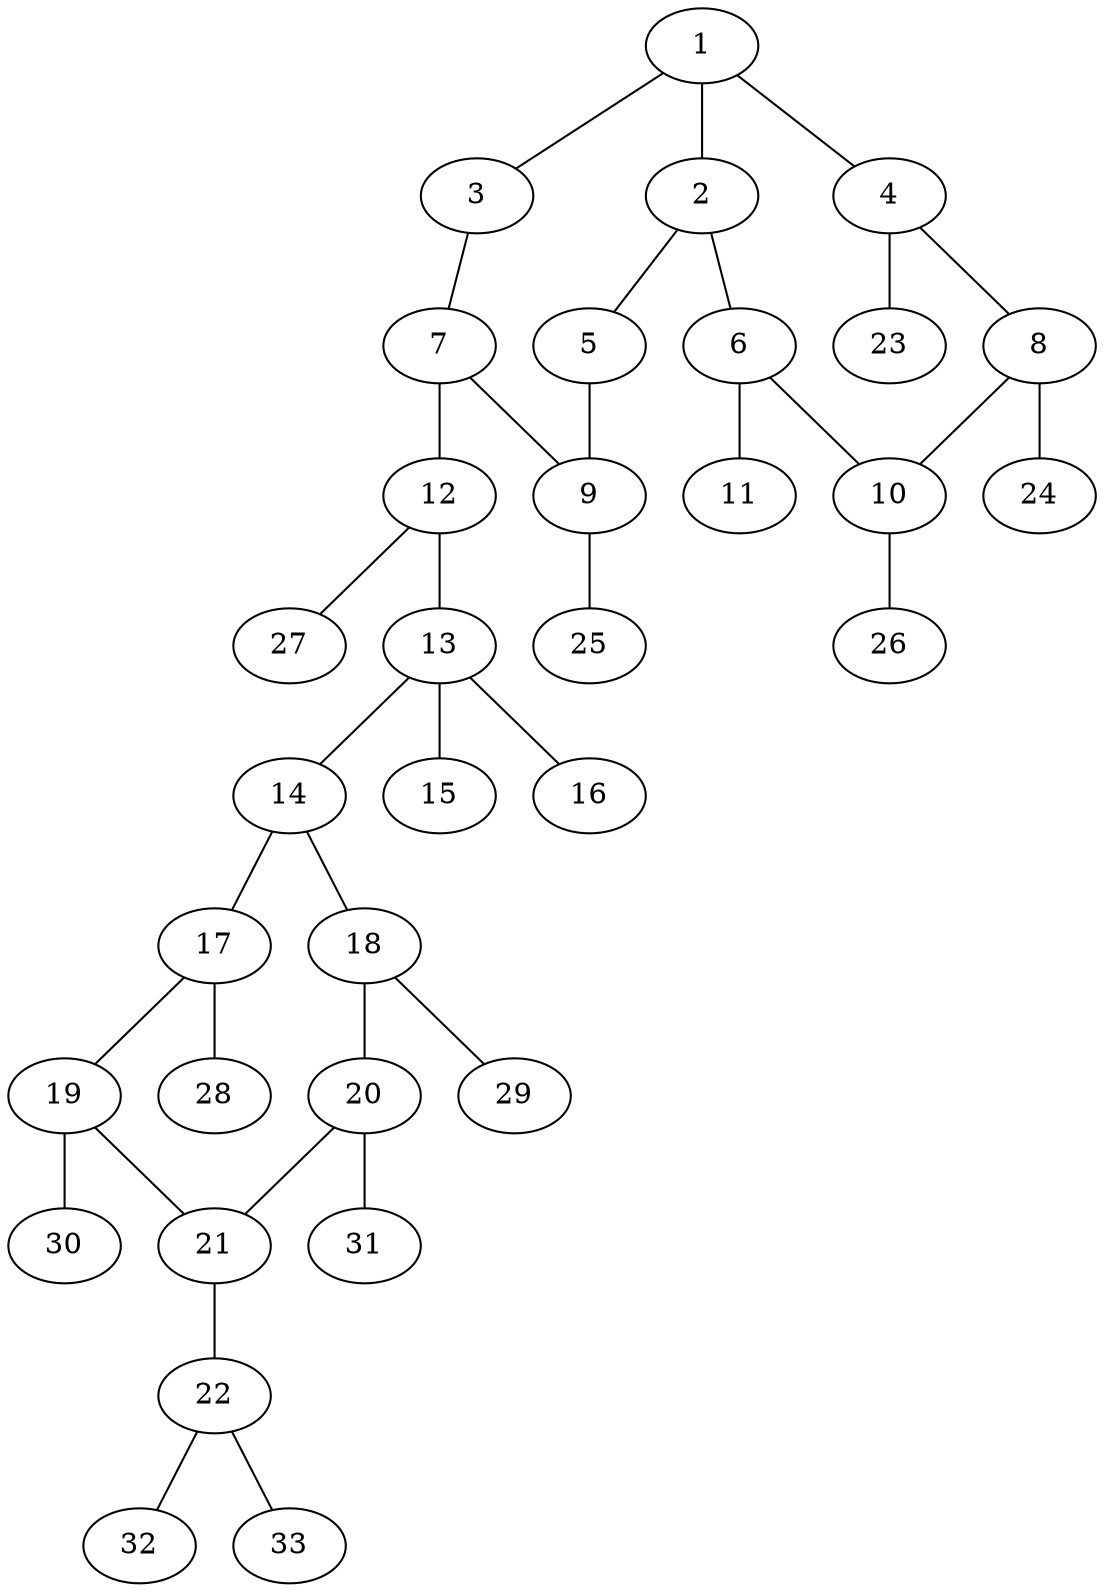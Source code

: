 graph molecule_581 {
	1	 [chem=C];
	2	 [chem=C];
	1 -- 2	 [valence=2];
	3	 [chem=N];
	1 -- 3	 [valence=1];
	4	 [chem=C];
	1 -- 4	 [valence=1];
	5	 [chem=N];
	2 -- 5	 [valence=1];
	6	 [chem=C];
	2 -- 6	 [valence=1];
	7	 [chem=C];
	3 -- 7	 [valence=2];
	8	 [chem=C];
	4 -- 8	 [valence=2];
	23	 [chem=H];
	4 -- 23	 [valence=1];
	9	 [chem=C];
	5 -- 9	 [valence=2];
	10	 [chem=C];
	6 -- 10	 [valence=2];
	11	 [chem=Cl];
	6 -- 11	 [valence=1];
	7 -- 9	 [valence=1];
	12	 [chem=N];
	7 -- 12	 [valence=1];
	8 -- 10	 [valence=1];
	24	 [chem=H];
	8 -- 24	 [valence=1];
	25	 [chem=H];
	9 -- 25	 [valence=1];
	26	 [chem=H];
	10 -- 26	 [valence=1];
	13	 [chem=S];
	12 -- 13	 [valence=1];
	27	 [chem=H];
	12 -- 27	 [valence=1];
	14	 [chem=C];
	13 -- 14	 [valence=1];
	15	 [chem=O];
	13 -- 15	 [valence=2];
	16	 [chem=O];
	13 -- 16	 [valence=2];
	17	 [chem=C];
	14 -- 17	 [valence=1];
	18	 [chem=C];
	14 -- 18	 [valence=2];
	19	 [chem=C];
	17 -- 19	 [valence=2];
	28	 [chem=H];
	17 -- 28	 [valence=1];
	20	 [chem=C];
	18 -- 20	 [valence=1];
	29	 [chem=H];
	18 -- 29	 [valence=1];
	21	 [chem=C];
	19 -- 21	 [valence=1];
	30	 [chem=H];
	19 -- 30	 [valence=1];
	20 -- 21	 [valence=2];
	31	 [chem=H];
	20 -- 31	 [valence=1];
	22	 [chem=N];
	21 -- 22	 [valence=1];
	32	 [chem=H];
	22 -- 32	 [valence=1];
	33	 [chem=H];
	22 -- 33	 [valence=1];
}
